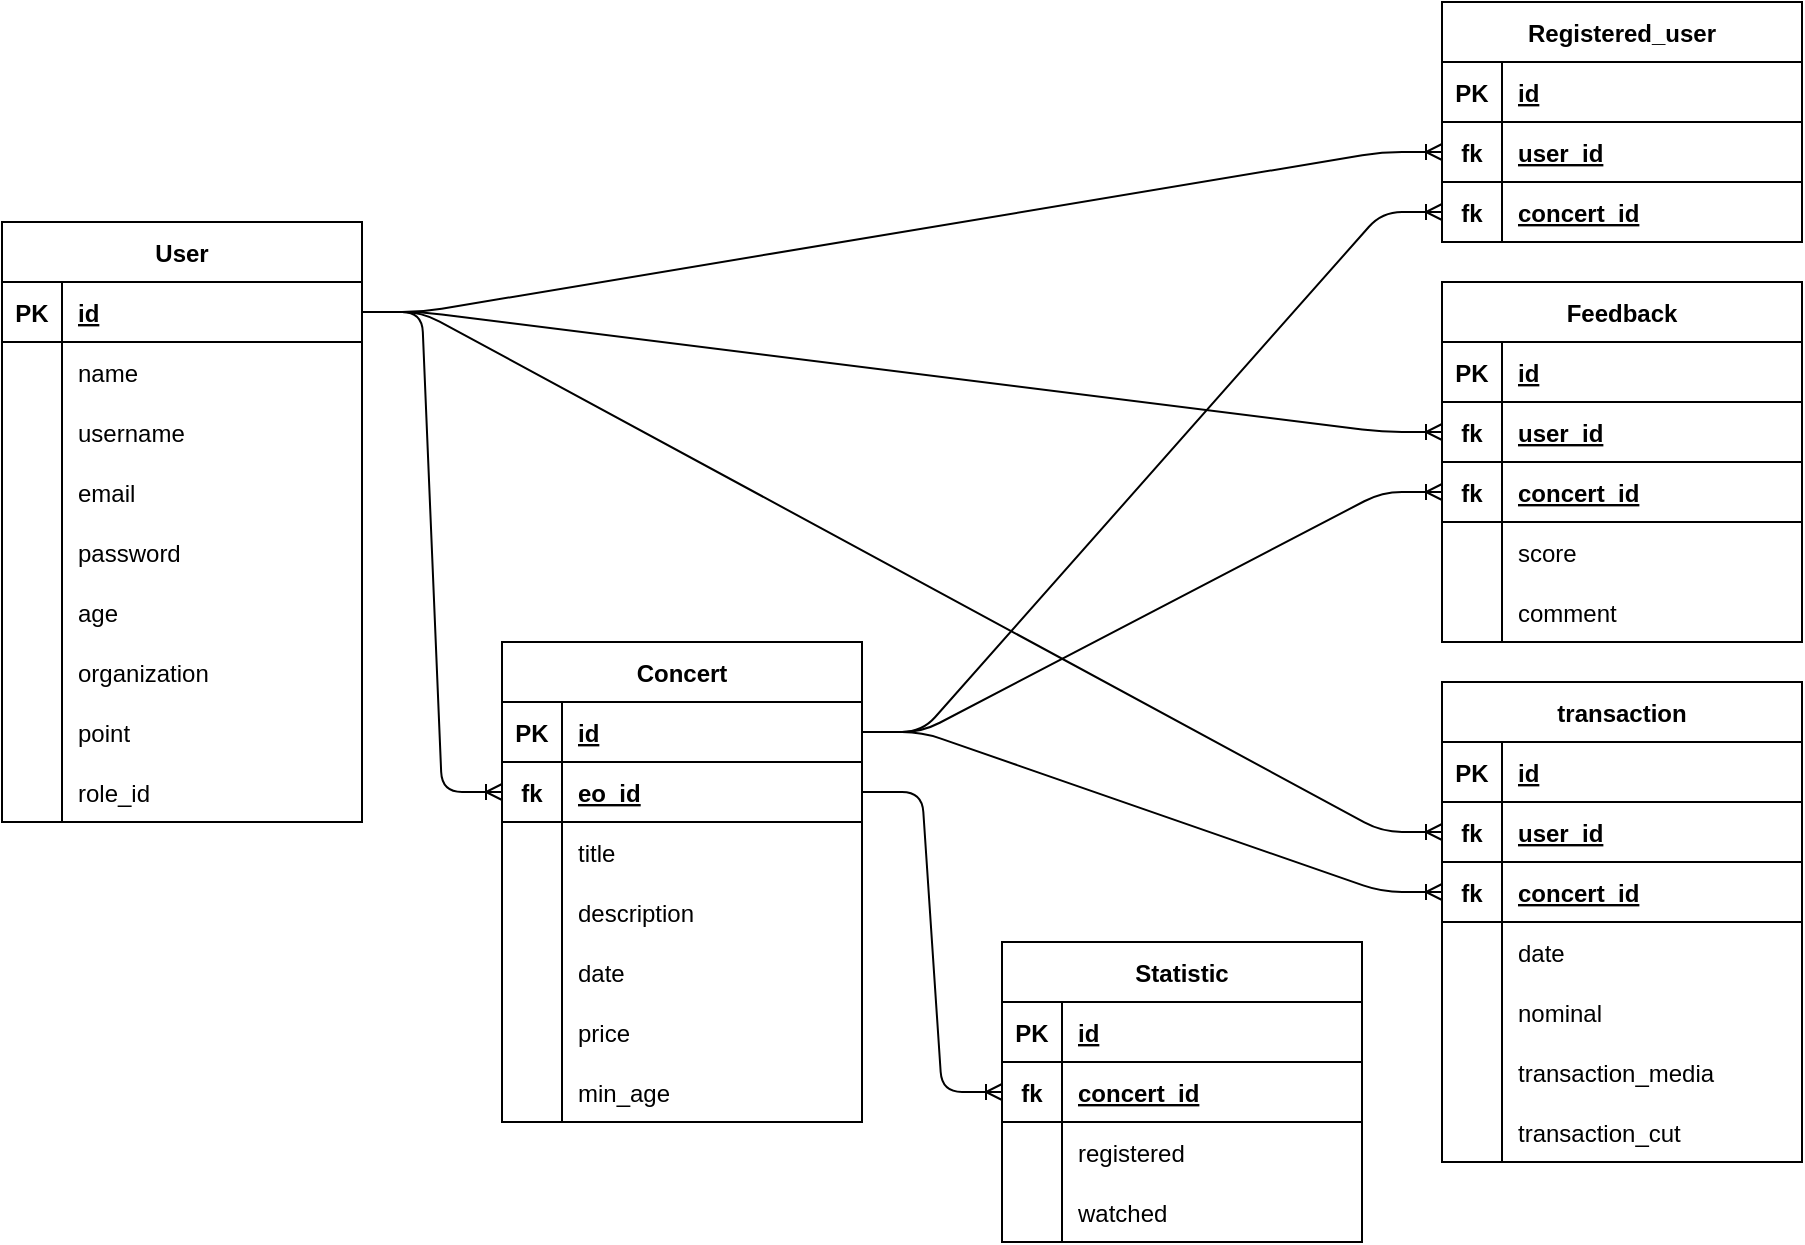 <mxfile version="13.7.9" type="device"><diagram id="289aoKU1SkO0a2Dhedqb" name="Page-1"><mxGraphModel dx="1021" dy="606" grid="1" gridSize="10" guides="1" tooltips="1" connect="1" arrows="1" fold="1" page="0" pageScale="1" pageWidth="850" pageHeight="1100" math="0" shadow="0"><root><mxCell id="0"/><mxCell id="1" parent="0"/><mxCell id="FfAV3dslwJQSL78X-hpX-55" style="edgeStyle=entityRelationEdgeStyle;orthogonalLoop=1;jettySize=auto;html=1;exitX=1;exitY=0.5;exitDx=0;exitDy=0;entryX=0;entryY=0.5;entryDx=0;entryDy=0;endArrow=ERoneToMany;fontSize=12;" parent="1" source="FfAV3dslwJQSL78X-hpX-2" target="FfAV3dslwJQSL78X-hpX-49" edge="1"><mxGeometry relative="1" as="geometry"/></mxCell><mxCell id="BCrbyeC83OzOymxAbKwZ-53" style="edgeStyle=entityRelationEdgeStyle;orthogonalLoop=1;jettySize=auto;html=1;exitX=1;exitY=0.5;exitDx=0;exitDy=0;entryX=0;entryY=0.5;entryDx=0;entryDy=0;endArrow=ERoneToMany;fontSize=12;" edge="1" parent="1" source="FfAV3dslwJQSL78X-hpX-28" target="BCrbyeC83OzOymxAbKwZ-49"><mxGeometry relative="1" as="geometry"/></mxCell><mxCell id="BCrbyeC83OzOymxAbKwZ-54" style="edgeStyle=entityRelationEdgeStyle;orthogonalLoop=1;jettySize=auto;html=1;exitX=1;exitY=0.5;exitDx=0;exitDy=0;entryX=0;entryY=0.5;entryDx=0;entryDy=0;endArrow=ERoneToMany;fontSize=12;" edge="1" parent="1" source="FfAV3dslwJQSL78X-hpX-2" target="BCrbyeC83OzOymxAbKwZ-40"><mxGeometry relative="1" as="geometry"/></mxCell><mxCell id="BCrbyeC83OzOymxAbKwZ-55" style="edgeStyle=entityRelationEdgeStyle;orthogonalLoop=1;jettySize=auto;html=1;exitX=1;exitY=0.5;exitDx=0;exitDy=0;entryX=0;entryY=0.5;entryDx=0;entryDy=0;endArrow=ERoneToMany;fontSize=12;" edge="1" parent="1" source="FfAV3dslwJQSL78X-hpX-49" target="BCrbyeC83OzOymxAbKwZ-1"><mxGeometry relative="1" as="geometry"/></mxCell><mxCell id="BCrbyeC83OzOymxAbKwZ-56" style="edgeStyle=entityRelationEdgeStyle;orthogonalLoop=1;jettySize=auto;html=1;exitX=1;exitY=0.5;exitDx=0;exitDy=0;entryX=0;entryY=0.5;entryDx=0;entryDy=0;endArrow=ERoneToMany;fontSize=12;" edge="1" parent="1" source="FfAV3dslwJQSL78X-hpX-28" target="BCrbyeC83OzOymxAbKwZ-24"><mxGeometry relative="1" as="geometry"/></mxCell><mxCell id="BCrbyeC83OzOymxAbKwZ-57" style="edgeStyle=entityRelationEdgeStyle;orthogonalLoop=1;jettySize=auto;html=1;exitX=1;exitY=0.5;exitDx=0;exitDy=0;entryX=0;entryY=0.5;entryDx=0;entryDy=0;endArrow=ERoneToMany;fontSize=12;" edge="1" parent="1" source="FfAV3dslwJQSL78X-hpX-2" target="BCrbyeC83OzOymxAbKwZ-33"><mxGeometry relative="1" as="geometry"/></mxCell><mxCell id="BCrbyeC83OzOymxAbKwZ-89" style="edgeStyle=entityRelationEdgeStyle;orthogonalLoop=1;jettySize=auto;html=1;exitX=1;exitY=0.5;exitDx=0;exitDy=0;entryX=0;entryY=0.5;entryDx=0;entryDy=0;endArrow=ERoneToMany;fontSize=12;" edge="1" parent="1" source="FfAV3dslwJQSL78X-hpX-2" target="BCrbyeC83OzOymxAbKwZ-68"><mxGeometry relative="1" as="geometry"/></mxCell><mxCell id="BCrbyeC83OzOymxAbKwZ-90" style="edgeStyle=entityRelationEdgeStyle;orthogonalLoop=1;jettySize=auto;html=1;exitX=1;exitY=0.5;exitDx=0;exitDy=0;entryX=0;entryY=0.5;entryDx=0;entryDy=0;endArrow=ERoneToMany;fontSize=12;" edge="1" parent="1" source="FfAV3dslwJQSL78X-hpX-28" target="BCrbyeC83OzOymxAbKwZ-86"><mxGeometry relative="1" as="geometry"/></mxCell><mxCell id="FfAV3dslwJQSL78X-hpX-1" value="User" style="shape=table;startSize=30;container=1;collapsible=1;childLayout=tableLayout;fixedRows=1;rowLines=0;fontStyle=1;align=center;resizeLast=1;" parent="1" vertex="1"><mxGeometry x="40" y="150" width="180" height="300" as="geometry"/></mxCell><mxCell id="FfAV3dslwJQSL78X-hpX-2" value="" style="shape=partialRectangle;collapsible=0;dropTarget=0;pointerEvents=0;fillColor=none;top=0;left=0;bottom=1;right=0;points=[[0,0.5],[1,0.5]];portConstraint=eastwest;" parent="FfAV3dslwJQSL78X-hpX-1" vertex="1"><mxGeometry y="30" width="180" height="30" as="geometry"/></mxCell><mxCell id="FfAV3dslwJQSL78X-hpX-3" value="PK" style="shape=partialRectangle;connectable=0;fillColor=none;top=0;left=0;bottom=0;right=0;fontStyle=1;overflow=hidden;" parent="FfAV3dslwJQSL78X-hpX-2" vertex="1"><mxGeometry width="30" height="30" as="geometry"/></mxCell><mxCell id="FfAV3dslwJQSL78X-hpX-4" value="id" style="shape=partialRectangle;connectable=0;fillColor=none;top=0;left=0;bottom=0;right=0;align=left;spacingLeft=6;fontStyle=5;overflow=hidden;" parent="FfAV3dslwJQSL78X-hpX-2" vertex="1"><mxGeometry x="30" width="150" height="30" as="geometry"/></mxCell><mxCell id="FfAV3dslwJQSL78X-hpX-5" value="" style="shape=partialRectangle;collapsible=0;dropTarget=0;pointerEvents=0;fillColor=none;top=0;left=0;bottom=0;right=0;points=[[0,0.5],[1,0.5]];portConstraint=eastwest;" parent="FfAV3dslwJQSL78X-hpX-1" vertex="1"><mxGeometry y="60" width="180" height="30" as="geometry"/></mxCell><mxCell id="FfAV3dslwJQSL78X-hpX-6" value="" style="shape=partialRectangle;connectable=0;fillColor=none;top=0;left=0;bottom=0;right=0;editable=1;overflow=hidden;" parent="FfAV3dslwJQSL78X-hpX-5" vertex="1"><mxGeometry width="30" height="30" as="geometry"/></mxCell><mxCell id="FfAV3dslwJQSL78X-hpX-7" value="name" style="shape=partialRectangle;connectable=0;fillColor=none;top=0;left=0;bottom=0;right=0;align=left;spacingLeft=6;overflow=hidden;" parent="FfAV3dslwJQSL78X-hpX-5" vertex="1"><mxGeometry x="30" width="150" height="30" as="geometry"/></mxCell><mxCell id="FfAV3dslwJQSL78X-hpX-15" value="" style="shape=partialRectangle;collapsible=0;dropTarget=0;pointerEvents=0;fillColor=none;top=0;left=0;bottom=0;right=0;points=[[0,0.5],[1,0.5]];portConstraint=eastwest;" parent="FfAV3dslwJQSL78X-hpX-1" vertex="1"><mxGeometry y="90" width="180" height="30" as="geometry"/></mxCell><mxCell id="FfAV3dslwJQSL78X-hpX-16" value="" style="shape=partialRectangle;connectable=0;fillColor=none;top=0;left=0;bottom=0;right=0;editable=1;overflow=hidden;" parent="FfAV3dslwJQSL78X-hpX-15" vertex="1"><mxGeometry width="30" height="30" as="geometry"/></mxCell><mxCell id="FfAV3dslwJQSL78X-hpX-17" value="username" style="shape=partialRectangle;connectable=0;fillColor=none;top=0;left=0;bottom=0;right=0;align=left;spacingLeft=6;overflow=hidden;" parent="FfAV3dslwJQSL78X-hpX-15" vertex="1"><mxGeometry x="30" width="150" height="30" as="geometry"/></mxCell><mxCell id="FfAV3dslwJQSL78X-hpX-18" value="" style="shape=partialRectangle;collapsible=0;dropTarget=0;pointerEvents=0;fillColor=none;top=0;left=0;bottom=0;right=0;points=[[0,0.5],[1,0.5]];portConstraint=eastwest;" parent="FfAV3dslwJQSL78X-hpX-1" vertex="1"><mxGeometry y="120" width="180" height="30" as="geometry"/></mxCell><mxCell id="FfAV3dslwJQSL78X-hpX-19" value="" style="shape=partialRectangle;connectable=0;fillColor=none;top=0;left=0;bottom=0;right=0;editable=1;overflow=hidden;" parent="FfAV3dslwJQSL78X-hpX-18" vertex="1"><mxGeometry width="30" height="30" as="geometry"/></mxCell><mxCell id="FfAV3dslwJQSL78X-hpX-20" value="email" style="shape=partialRectangle;connectable=0;fillColor=none;top=0;left=0;bottom=0;right=0;align=left;spacingLeft=6;overflow=hidden;" parent="FfAV3dslwJQSL78X-hpX-18" vertex="1"><mxGeometry x="30" width="150" height="30" as="geometry"/></mxCell><mxCell id="FfAV3dslwJQSL78X-hpX-21" value="" style="shape=partialRectangle;collapsible=0;dropTarget=0;pointerEvents=0;fillColor=none;top=0;left=0;bottom=0;right=0;points=[[0,0.5],[1,0.5]];portConstraint=eastwest;" parent="FfAV3dslwJQSL78X-hpX-1" vertex="1"><mxGeometry y="150" width="180" height="30" as="geometry"/></mxCell><mxCell id="FfAV3dslwJQSL78X-hpX-22" value="" style="shape=partialRectangle;connectable=0;fillColor=none;top=0;left=0;bottom=0;right=0;editable=1;overflow=hidden;" parent="FfAV3dslwJQSL78X-hpX-21" vertex="1"><mxGeometry width="30" height="30" as="geometry"/></mxCell><mxCell id="FfAV3dslwJQSL78X-hpX-23" value="password" style="shape=partialRectangle;connectable=0;fillColor=none;top=0;left=0;bottom=0;right=0;align=left;spacingLeft=6;overflow=hidden;" parent="FfAV3dslwJQSL78X-hpX-21" vertex="1"><mxGeometry x="30" width="150" height="30" as="geometry"/></mxCell><mxCell id="FfAV3dslwJQSL78X-hpX-24" value="" style="shape=partialRectangle;collapsible=0;dropTarget=0;pointerEvents=0;fillColor=none;top=0;left=0;bottom=0;right=0;points=[[0,0.5],[1,0.5]];portConstraint=eastwest;" parent="FfAV3dslwJQSL78X-hpX-1" vertex="1"><mxGeometry y="180" width="180" height="30" as="geometry"/></mxCell><mxCell id="FfAV3dslwJQSL78X-hpX-25" value="" style="shape=partialRectangle;connectable=0;fillColor=none;top=0;left=0;bottom=0;right=0;editable=1;overflow=hidden;" parent="FfAV3dslwJQSL78X-hpX-24" vertex="1"><mxGeometry width="30" height="30" as="geometry"/></mxCell><mxCell id="FfAV3dslwJQSL78X-hpX-26" value="age" style="shape=partialRectangle;connectable=0;fillColor=none;top=0;left=0;bottom=0;right=0;align=left;spacingLeft=6;overflow=hidden;" parent="FfAV3dslwJQSL78X-hpX-24" vertex="1"><mxGeometry x="30" width="150" height="30" as="geometry"/></mxCell><mxCell id="BCrbyeC83OzOymxAbKwZ-91" value="" style="shape=partialRectangle;collapsible=0;dropTarget=0;pointerEvents=0;fillColor=none;top=0;left=0;bottom=0;right=0;points=[[0,0.5],[1,0.5]];portConstraint=eastwest;" vertex="1" parent="FfAV3dslwJQSL78X-hpX-1"><mxGeometry y="210" width="180" height="30" as="geometry"/></mxCell><mxCell id="BCrbyeC83OzOymxAbKwZ-92" value="" style="shape=partialRectangle;connectable=0;fillColor=none;top=0;left=0;bottom=0;right=0;editable=1;overflow=hidden;" vertex="1" parent="BCrbyeC83OzOymxAbKwZ-91"><mxGeometry width="30" height="30" as="geometry"/></mxCell><mxCell id="BCrbyeC83OzOymxAbKwZ-93" value="organization" style="shape=partialRectangle;connectable=0;fillColor=none;top=0;left=0;bottom=0;right=0;align=left;spacingLeft=6;overflow=hidden;" vertex="1" parent="BCrbyeC83OzOymxAbKwZ-91"><mxGeometry x="30" width="150" height="30" as="geometry"/></mxCell><mxCell id="BCrbyeC83OzOymxAbKwZ-58" value="" style="shape=partialRectangle;collapsible=0;dropTarget=0;pointerEvents=0;fillColor=none;top=0;left=0;bottom=0;right=0;points=[[0,0.5],[1,0.5]];portConstraint=eastwest;" vertex="1" parent="FfAV3dslwJQSL78X-hpX-1"><mxGeometry y="240" width="180" height="30" as="geometry"/></mxCell><mxCell id="BCrbyeC83OzOymxAbKwZ-59" value="" style="shape=partialRectangle;connectable=0;fillColor=none;top=0;left=0;bottom=0;right=0;editable=1;overflow=hidden;" vertex="1" parent="BCrbyeC83OzOymxAbKwZ-58"><mxGeometry width="30" height="30" as="geometry"/></mxCell><mxCell id="BCrbyeC83OzOymxAbKwZ-60" value="point" style="shape=partialRectangle;connectable=0;fillColor=none;top=0;left=0;bottom=0;right=0;align=left;spacingLeft=6;overflow=hidden;" vertex="1" parent="BCrbyeC83OzOymxAbKwZ-58"><mxGeometry x="30" width="150" height="30" as="geometry"/></mxCell><mxCell id="FfAV3dslwJQSL78X-hpX-46" value="" style="shape=partialRectangle;collapsible=0;dropTarget=0;pointerEvents=0;fillColor=none;top=0;left=0;bottom=0;right=0;points=[[0,0.5],[1,0.5]];portConstraint=eastwest;" parent="FfAV3dslwJQSL78X-hpX-1" vertex="1"><mxGeometry y="270" width="180" height="30" as="geometry"/></mxCell><mxCell id="FfAV3dslwJQSL78X-hpX-47" value="" style="shape=partialRectangle;connectable=0;fillColor=none;top=0;left=0;bottom=0;right=0;editable=1;overflow=hidden;" parent="FfAV3dslwJQSL78X-hpX-46" vertex="1"><mxGeometry width="30" height="30" as="geometry"/></mxCell><mxCell id="FfAV3dslwJQSL78X-hpX-48" value="role_id" style="shape=partialRectangle;connectable=0;fillColor=none;top=0;left=0;bottom=0;right=0;align=left;spacingLeft=6;overflow=hidden;" parent="FfAV3dslwJQSL78X-hpX-46" vertex="1"><mxGeometry x="30" width="150" height="30" as="geometry"/></mxCell><mxCell id="FfAV3dslwJQSL78X-hpX-27" value="Concert" style="shape=table;startSize=30;container=1;collapsible=1;childLayout=tableLayout;fixedRows=1;rowLines=0;fontStyle=1;align=center;resizeLast=1;" parent="1" vertex="1"><mxGeometry x="290" y="360" width="180" height="240" as="geometry"/></mxCell><mxCell id="FfAV3dslwJQSL78X-hpX-28" value="" style="shape=partialRectangle;collapsible=0;dropTarget=0;pointerEvents=0;fillColor=none;top=0;left=0;bottom=1;right=0;points=[[0,0.5],[1,0.5]];portConstraint=eastwest;" parent="FfAV3dslwJQSL78X-hpX-27" vertex="1"><mxGeometry y="30" width="180" height="30" as="geometry"/></mxCell><mxCell id="FfAV3dslwJQSL78X-hpX-29" value="PK" style="shape=partialRectangle;connectable=0;fillColor=none;top=0;left=0;bottom=0;right=0;fontStyle=1;overflow=hidden;" parent="FfAV3dslwJQSL78X-hpX-28" vertex="1"><mxGeometry width="30" height="30" as="geometry"/></mxCell><mxCell id="FfAV3dslwJQSL78X-hpX-30" value="id" style="shape=partialRectangle;connectable=0;fillColor=none;top=0;left=0;bottom=0;right=0;align=left;spacingLeft=6;fontStyle=5;overflow=hidden;" parent="FfAV3dslwJQSL78X-hpX-28" vertex="1"><mxGeometry x="30" width="150" height="30" as="geometry"/></mxCell><mxCell id="FfAV3dslwJQSL78X-hpX-49" value="" style="shape=partialRectangle;collapsible=0;dropTarget=0;pointerEvents=0;fillColor=none;top=0;left=0;bottom=1;right=0;points=[[0,0.5],[1,0.5]];portConstraint=eastwest;" parent="FfAV3dslwJQSL78X-hpX-27" vertex="1"><mxGeometry y="60" width="180" height="30" as="geometry"/></mxCell><mxCell id="FfAV3dslwJQSL78X-hpX-50" value="fk" style="shape=partialRectangle;connectable=0;fillColor=none;top=0;left=0;bottom=0;right=0;fontStyle=1;overflow=hidden;" parent="FfAV3dslwJQSL78X-hpX-49" vertex="1"><mxGeometry width="30" height="30" as="geometry"/></mxCell><mxCell id="FfAV3dslwJQSL78X-hpX-51" value="eo_id" style="shape=partialRectangle;connectable=0;fillColor=none;top=0;left=0;bottom=0;right=0;align=left;spacingLeft=6;fontStyle=5;overflow=hidden;" parent="FfAV3dslwJQSL78X-hpX-49" vertex="1"><mxGeometry x="30" width="150" height="30" as="geometry"/></mxCell><mxCell id="FfAV3dslwJQSL78X-hpX-34" value="" style="shape=partialRectangle;collapsible=0;dropTarget=0;pointerEvents=0;fillColor=none;top=0;left=0;bottom=0;right=0;points=[[0,0.5],[1,0.5]];portConstraint=eastwest;" parent="FfAV3dslwJQSL78X-hpX-27" vertex="1"><mxGeometry y="90" width="180" height="30" as="geometry"/></mxCell><mxCell id="FfAV3dslwJQSL78X-hpX-35" value="" style="shape=partialRectangle;connectable=0;fillColor=none;top=0;left=0;bottom=0;right=0;editable=1;overflow=hidden;" parent="FfAV3dslwJQSL78X-hpX-34" vertex="1"><mxGeometry width="30" height="30" as="geometry"/></mxCell><mxCell id="FfAV3dslwJQSL78X-hpX-36" value="title" style="shape=partialRectangle;connectable=0;fillColor=none;top=0;left=0;bottom=0;right=0;align=left;spacingLeft=6;overflow=hidden;" parent="FfAV3dslwJQSL78X-hpX-34" vertex="1"><mxGeometry x="30" width="150" height="30" as="geometry"/></mxCell><mxCell id="FfAV3dslwJQSL78X-hpX-37" value="" style="shape=partialRectangle;collapsible=0;dropTarget=0;pointerEvents=0;fillColor=none;top=0;left=0;bottom=0;right=0;points=[[0,0.5],[1,0.5]];portConstraint=eastwest;" parent="FfAV3dslwJQSL78X-hpX-27" vertex="1"><mxGeometry y="120" width="180" height="30" as="geometry"/></mxCell><mxCell id="FfAV3dslwJQSL78X-hpX-38" value="" style="shape=partialRectangle;connectable=0;fillColor=none;top=0;left=0;bottom=0;right=0;editable=1;overflow=hidden;" parent="FfAV3dslwJQSL78X-hpX-37" vertex="1"><mxGeometry width="30" height="30" as="geometry"/></mxCell><mxCell id="FfAV3dslwJQSL78X-hpX-39" value="description" style="shape=partialRectangle;connectable=0;fillColor=none;top=0;left=0;bottom=0;right=0;align=left;spacingLeft=6;overflow=hidden;" parent="FfAV3dslwJQSL78X-hpX-37" vertex="1"><mxGeometry x="30" width="150" height="30" as="geometry"/></mxCell><mxCell id="FfAV3dslwJQSL78X-hpX-43" value="" style="shape=partialRectangle;collapsible=0;dropTarget=0;pointerEvents=0;fillColor=none;top=0;left=0;bottom=0;right=0;points=[[0,0.5],[1,0.5]];portConstraint=eastwest;" parent="FfAV3dslwJQSL78X-hpX-27" vertex="1"><mxGeometry y="150" width="180" height="30" as="geometry"/></mxCell><mxCell id="FfAV3dslwJQSL78X-hpX-44" value="" style="shape=partialRectangle;connectable=0;fillColor=none;top=0;left=0;bottom=0;right=0;editable=1;overflow=hidden;" parent="FfAV3dslwJQSL78X-hpX-43" vertex="1"><mxGeometry width="30" height="30" as="geometry"/></mxCell><mxCell id="FfAV3dslwJQSL78X-hpX-45" value="date" style="shape=partialRectangle;connectable=0;fillColor=none;top=0;left=0;bottom=0;right=0;align=left;spacingLeft=6;overflow=hidden;" parent="FfAV3dslwJQSL78X-hpX-43" vertex="1"><mxGeometry x="30" width="150" height="30" as="geometry"/></mxCell><mxCell id="FfAV3dslwJQSL78X-hpX-52" value="" style="shape=partialRectangle;collapsible=0;dropTarget=0;pointerEvents=0;fillColor=none;top=0;left=0;bottom=0;right=0;points=[[0,0.5],[1,0.5]];portConstraint=eastwest;" parent="FfAV3dslwJQSL78X-hpX-27" vertex="1"><mxGeometry y="180" width="180" height="30" as="geometry"/></mxCell><mxCell id="FfAV3dslwJQSL78X-hpX-53" value="" style="shape=partialRectangle;connectable=0;fillColor=none;top=0;left=0;bottom=0;right=0;editable=1;overflow=hidden;" parent="FfAV3dslwJQSL78X-hpX-52" vertex="1"><mxGeometry width="30" height="30" as="geometry"/></mxCell><mxCell id="FfAV3dslwJQSL78X-hpX-54" value="price" style="shape=partialRectangle;connectable=0;fillColor=none;top=0;left=0;bottom=0;right=0;align=left;spacingLeft=6;overflow=hidden;" parent="FfAV3dslwJQSL78X-hpX-52" vertex="1"><mxGeometry x="30" width="150" height="30" as="geometry"/></mxCell><mxCell id="BCrbyeC83OzOymxAbKwZ-61" value="" style="shape=partialRectangle;collapsible=0;dropTarget=0;pointerEvents=0;fillColor=none;top=0;left=0;bottom=0;right=0;points=[[0,0.5],[1,0.5]];portConstraint=eastwest;" vertex="1" parent="FfAV3dslwJQSL78X-hpX-27"><mxGeometry y="210" width="180" height="30" as="geometry"/></mxCell><mxCell id="BCrbyeC83OzOymxAbKwZ-62" value="" style="shape=partialRectangle;connectable=0;fillColor=none;top=0;left=0;bottom=0;right=0;editable=1;overflow=hidden;" vertex="1" parent="BCrbyeC83OzOymxAbKwZ-61"><mxGeometry width="30" height="30" as="geometry"/></mxCell><mxCell id="BCrbyeC83OzOymxAbKwZ-63" value="min_age" style="shape=partialRectangle;connectable=0;fillColor=none;top=0;left=0;bottom=0;right=0;align=left;spacingLeft=6;overflow=hidden;" vertex="1" parent="BCrbyeC83OzOymxAbKwZ-61"><mxGeometry x="30" width="150" height="30" as="geometry"/></mxCell><mxCell id="BCrbyeC83OzOymxAbKwZ-1" value="Statistic" style="shape=table;startSize=30;container=1;collapsible=1;childLayout=tableLayout;fixedRows=1;rowLines=0;fontStyle=1;align=center;resizeLast=1;" vertex="1" parent="1"><mxGeometry x="540" y="510" width="180" height="150" as="geometry"/></mxCell><mxCell id="BCrbyeC83OzOymxAbKwZ-2" value="" style="shape=partialRectangle;collapsible=0;dropTarget=0;pointerEvents=0;fillColor=none;top=0;left=0;bottom=1;right=0;points=[[0,0.5],[1,0.5]];portConstraint=eastwest;" vertex="1" parent="BCrbyeC83OzOymxAbKwZ-1"><mxGeometry y="30" width="180" height="30" as="geometry"/></mxCell><mxCell id="BCrbyeC83OzOymxAbKwZ-3" value="PK" style="shape=partialRectangle;connectable=0;fillColor=none;top=0;left=0;bottom=0;right=0;fontStyle=1;overflow=hidden;" vertex="1" parent="BCrbyeC83OzOymxAbKwZ-2"><mxGeometry width="30" height="30" as="geometry"/></mxCell><mxCell id="BCrbyeC83OzOymxAbKwZ-4" value="id" style="shape=partialRectangle;connectable=0;fillColor=none;top=0;left=0;bottom=0;right=0;align=left;spacingLeft=6;fontStyle=5;overflow=hidden;" vertex="1" parent="BCrbyeC83OzOymxAbKwZ-2"><mxGeometry x="30" width="150" height="30" as="geometry"/></mxCell><mxCell id="BCrbyeC83OzOymxAbKwZ-5" value="" style="shape=partialRectangle;collapsible=0;dropTarget=0;pointerEvents=0;fillColor=none;top=0;left=0;bottom=1;right=0;points=[[0,0.5],[1,0.5]];portConstraint=eastwest;" vertex="1" parent="BCrbyeC83OzOymxAbKwZ-1"><mxGeometry y="60" width="180" height="30" as="geometry"/></mxCell><mxCell id="BCrbyeC83OzOymxAbKwZ-6" value="fk" style="shape=partialRectangle;connectable=0;fillColor=none;top=0;left=0;bottom=0;right=0;fontStyle=1;overflow=hidden;" vertex="1" parent="BCrbyeC83OzOymxAbKwZ-5"><mxGeometry width="30" height="30" as="geometry"/></mxCell><mxCell id="BCrbyeC83OzOymxAbKwZ-7" value="concert_id" style="shape=partialRectangle;connectable=0;fillColor=none;top=0;left=0;bottom=0;right=0;align=left;spacingLeft=6;fontStyle=5;overflow=hidden;" vertex="1" parent="BCrbyeC83OzOymxAbKwZ-5"><mxGeometry x="30" width="150" height="30" as="geometry"/></mxCell><mxCell id="BCrbyeC83OzOymxAbKwZ-8" value="" style="shape=partialRectangle;collapsible=0;dropTarget=0;pointerEvents=0;fillColor=none;top=0;left=0;bottom=0;right=0;points=[[0,0.5],[1,0.5]];portConstraint=eastwest;" vertex="1" parent="BCrbyeC83OzOymxAbKwZ-1"><mxGeometry y="90" width="180" height="30" as="geometry"/></mxCell><mxCell id="BCrbyeC83OzOymxAbKwZ-9" value="" style="shape=partialRectangle;connectable=0;fillColor=none;top=0;left=0;bottom=0;right=0;editable=1;overflow=hidden;" vertex="1" parent="BCrbyeC83OzOymxAbKwZ-8"><mxGeometry width="30" height="30" as="geometry"/></mxCell><mxCell id="BCrbyeC83OzOymxAbKwZ-10" value="registered" style="shape=partialRectangle;connectable=0;fillColor=none;top=0;left=0;bottom=0;right=0;align=left;spacingLeft=6;overflow=hidden;" vertex="1" parent="BCrbyeC83OzOymxAbKwZ-8"><mxGeometry x="30" width="150" height="30" as="geometry"/></mxCell><mxCell id="BCrbyeC83OzOymxAbKwZ-11" value="" style="shape=partialRectangle;collapsible=0;dropTarget=0;pointerEvents=0;fillColor=none;top=0;left=0;bottom=0;right=0;points=[[0,0.5],[1,0.5]];portConstraint=eastwest;" vertex="1" parent="BCrbyeC83OzOymxAbKwZ-1"><mxGeometry y="120" width="180" height="30" as="geometry"/></mxCell><mxCell id="BCrbyeC83OzOymxAbKwZ-12" value="" style="shape=partialRectangle;connectable=0;fillColor=none;top=0;left=0;bottom=0;right=0;editable=1;overflow=hidden;" vertex="1" parent="BCrbyeC83OzOymxAbKwZ-11"><mxGeometry width="30" height="30" as="geometry"/></mxCell><mxCell id="BCrbyeC83OzOymxAbKwZ-13" value="watched" style="shape=partialRectangle;connectable=0;fillColor=none;top=0;left=0;bottom=0;right=0;align=left;spacingLeft=6;overflow=hidden;" vertex="1" parent="BCrbyeC83OzOymxAbKwZ-11"><mxGeometry x="30" width="150" height="30" as="geometry"/></mxCell><mxCell id="BCrbyeC83OzOymxAbKwZ-64" value="transaction" style="shape=table;startSize=30;container=1;collapsible=1;childLayout=tableLayout;fixedRows=1;rowLines=0;fontStyle=1;align=center;resizeLast=1;" vertex="1" parent="1"><mxGeometry x="760" y="380" width="180" height="240" as="geometry"/></mxCell><mxCell id="BCrbyeC83OzOymxAbKwZ-65" value="" style="shape=partialRectangle;collapsible=0;dropTarget=0;pointerEvents=0;fillColor=none;top=0;left=0;bottom=1;right=0;points=[[0,0.5],[1,0.5]];portConstraint=eastwest;" vertex="1" parent="BCrbyeC83OzOymxAbKwZ-64"><mxGeometry y="30" width="180" height="30" as="geometry"/></mxCell><mxCell id="BCrbyeC83OzOymxAbKwZ-66" value="PK" style="shape=partialRectangle;connectable=0;fillColor=none;top=0;left=0;bottom=0;right=0;fontStyle=1;overflow=hidden;" vertex="1" parent="BCrbyeC83OzOymxAbKwZ-65"><mxGeometry width="30" height="30" as="geometry"/></mxCell><mxCell id="BCrbyeC83OzOymxAbKwZ-67" value="id" style="shape=partialRectangle;connectable=0;fillColor=none;top=0;left=0;bottom=0;right=0;align=left;spacingLeft=6;fontStyle=5;overflow=hidden;" vertex="1" parent="BCrbyeC83OzOymxAbKwZ-65"><mxGeometry x="30" width="150" height="30" as="geometry"/></mxCell><mxCell id="BCrbyeC83OzOymxAbKwZ-68" value="" style="shape=partialRectangle;collapsible=0;dropTarget=0;pointerEvents=0;fillColor=none;top=0;left=0;bottom=1;right=0;points=[[0,0.5],[1,0.5]];portConstraint=eastwest;" vertex="1" parent="BCrbyeC83OzOymxAbKwZ-64"><mxGeometry y="60" width="180" height="30" as="geometry"/></mxCell><mxCell id="BCrbyeC83OzOymxAbKwZ-69" value="fk" style="shape=partialRectangle;connectable=0;fillColor=none;top=0;left=0;bottom=0;right=0;fontStyle=1;overflow=hidden;" vertex="1" parent="BCrbyeC83OzOymxAbKwZ-68"><mxGeometry width="30" height="30" as="geometry"/></mxCell><mxCell id="BCrbyeC83OzOymxAbKwZ-70" value="user_id" style="shape=partialRectangle;connectable=0;fillColor=none;top=0;left=0;bottom=0;right=0;align=left;spacingLeft=6;fontStyle=5;overflow=hidden;" vertex="1" parent="BCrbyeC83OzOymxAbKwZ-68"><mxGeometry x="30" width="150" height="30" as="geometry"/></mxCell><mxCell id="BCrbyeC83OzOymxAbKwZ-86" value="" style="shape=partialRectangle;collapsible=0;dropTarget=0;pointerEvents=0;fillColor=none;top=0;left=0;bottom=1;right=0;points=[[0,0.5],[1,0.5]];portConstraint=eastwest;" vertex="1" parent="BCrbyeC83OzOymxAbKwZ-64"><mxGeometry y="90" width="180" height="30" as="geometry"/></mxCell><mxCell id="BCrbyeC83OzOymxAbKwZ-87" value="fk" style="shape=partialRectangle;connectable=0;fillColor=none;top=0;left=0;bottom=0;right=0;fontStyle=1;overflow=hidden;" vertex="1" parent="BCrbyeC83OzOymxAbKwZ-86"><mxGeometry width="30" height="30" as="geometry"/></mxCell><mxCell id="BCrbyeC83OzOymxAbKwZ-88" value="concert_id" style="shape=partialRectangle;connectable=0;fillColor=none;top=0;left=0;bottom=0;right=0;align=left;spacingLeft=6;fontStyle=5;overflow=hidden;" vertex="1" parent="BCrbyeC83OzOymxAbKwZ-86"><mxGeometry x="30" width="150" height="30" as="geometry"/></mxCell><mxCell id="BCrbyeC83OzOymxAbKwZ-71" value="" style="shape=partialRectangle;collapsible=0;dropTarget=0;pointerEvents=0;fillColor=none;top=0;left=0;bottom=0;right=0;points=[[0,0.5],[1,0.5]];portConstraint=eastwest;" vertex="1" parent="BCrbyeC83OzOymxAbKwZ-64"><mxGeometry y="120" width="180" height="30" as="geometry"/></mxCell><mxCell id="BCrbyeC83OzOymxAbKwZ-72" value="" style="shape=partialRectangle;connectable=0;fillColor=none;top=0;left=0;bottom=0;right=0;editable=1;overflow=hidden;" vertex="1" parent="BCrbyeC83OzOymxAbKwZ-71"><mxGeometry width="30" height="30" as="geometry"/></mxCell><mxCell id="BCrbyeC83OzOymxAbKwZ-73" value="date" style="shape=partialRectangle;connectable=0;fillColor=none;top=0;left=0;bottom=0;right=0;align=left;spacingLeft=6;overflow=hidden;" vertex="1" parent="BCrbyeC83OzOymxAbKwZ-71"><mxGeometry x="30" width="150" height="30" as="geometry"/></mxCell><mxCell id="BCrbyeC83OzOymxAbKwZ-74" value="" style="shape=partialRectangle;collapsible=0;dropTarget=0;pointerEvents=0;fillColor=none;top=0;left=0;bottom=0;right=0;points=[[0,0.5],[1,0.5]];portConstraint=eastwest;" vertex="1" parent="BCrbyeC83OzOymxAbKwZ-64"><mxGeometry y="150" width="180" height="30" as="geometry"/></mxCell><mxCell id="BCrbyeC83OzOymxAbKwZ-75" value="" style="shape=partialRectangle;connectable=0;fillColor=none;top=0;left=0;bottom=0;right=0;editable=1;overflow=hidden;" vertex="1" parent="BCrbyeC83OzOymxAbKwZ-74"><mxGeometry width="30" height="30" as="geometry"/></mxCell><mxCell id="BCrbyeC83OzOymxAbKwZ-76" value="nominal" style="shape=partialRectangle;connectable=0;fillColor=none;top=0;left=0;bottom=0;right=0;align=left;spacingLeft=6;overflow=hidden;" vertex="1" parent="BCrbyeC83OzOymxAbKwZ-74"><mxGeometry x="30" width="150" height="30" as="geometry"/></mxCell><mxCell id="BCrbyeC83OzOymxAbKwZ-77" value="" style="shape=partialRectangle;collapsible=0;dropTarget=0;pointerEvents=0;fillColor=none;top=0;left=0;bottom=0;right=0;points=[[0,0.5],[1,0.5]];portConstraint=eastwest;" vertex="1" parent="BCrbyeC83OzOymxAbKwZ-64"><mxGeometry y="180" width="180" height="30" as="geometry"/></mxCell><mxCell id="BCrbyeC83OzOymxAbKwZ-78" value="" style="shape=partialRectangle;connectable=0;fillColor=none;top=0;left=0;bottom=0;right=0;editable=1;overflow=hidden;" vertex="1" parent="BCrbyeC83OzOymxAbKwZ-77"><mxGeometry width="30" height="30" as="geometry"/></mxCell><mxCell id="BCrbyeC83OzOymxAbKwZ-79" value="transaction_media" style="shape=partialRectangle;connectable=0;fillColor=none;top=0;left=0;bottom=0;right=0;align=left;spacingLeft=6;overflow=hidden;" vertex="1" parent="BCrbyeC83OzOymxAbKwZ-77"><mxGeometry x="30" width="150" height="30" as="geometry"/></mxCell><mxCell id="BCrbyeC83OzOymxAbKwZ-80" value="" style="shape=partialRectangle;collapsible=0;dropTarget=0;pointerEvents=0;fillColor=none;top=0;left=0;bottom=0;right=0;points=[[0,0.5],[1,0.5]];portConstraint=eastwest;" vertex="1" parent="BCrbyeC83OzOymxAbKwZ-64"><mxGeometry y="210" width="180" height="30" as="geometry"/></mxCell><mxCell id="BCrbyeC83OzOymxAbKwZ-81" value="" style="shape=partialRectangle;connectable=0;fillColor=none;top=0;left=0;bottom=0;right=0;editable=1;overflow=hidden;" vertex="1" parent="BCrbyeC83OzOymxAbKwZ-80"><mxGeometry width="30" height="30" as="geometry"/></mxCell><mxCell id="BCrbyeC83OzOymxAbKwZ-82" value="transaction_cut" style="shape=partialRectangle;connectable=0;fillColor=none;top=0;left=0;bottom=0;right=0;align=left;spacingLeft=6;overflow=hidden;" vertex="1" parent="BCrbyeC83OzOymxAbKwZ-80"><mxGeometry x="30" width="150" height="30" as="geometry"/></mxCell><mxCell id="BCrbyeC83OzOymxAbKwZ-36" value="Registered_user" style="shape=table;startSize=30;container=1;collapsible=1;childLayout=tableLayout;fixedRows=1;rowLines=0;fontStyle=1;align=center;resizeLast=1;" vertex="1" parent="1"><mxGeometry x="760" y="40" width="180" height="120" as="geometry"/></mxCell><mxCell id="BCrbyeC83OzOymxAbKwZ-37" value="" style="shape=partialRectangle;collapsible=0;dropTarget=0;pointerEvents=0;fillColor=none;top=0;left=0;bottom=1;right=0;points=[[0,0.5],[1,0.5]];portConstraint=eastwest;" vertex="1" parent="BCrbyeC83OzOymxAbKwZ-36"><mxGeometry y="30" width="180" height="30" as="geometry"/></mxCell><mxCell id="BCrbyeC83OzOymxAbKwZ-38" value="PK" style="shape=partialRectangle;connectable=0;fillColor=none;top=0;left=0;bottom=0;right=0;fontStyle=1;overflow=hidden;" vertex="1" parent="BCrbyeC83OzOymxAbKwZ-37"><mxGeometry width="30" height="30" as="geometry"/></mxCell><mxCell id="BCrbyeC83OzOymxAbKwZ-39" value="id" style="shape=partialRectangle;connectable=0;fillColor=none;top=0;left=0;bottom=0;right=0;align=left;spacingLeft=6;fontStyle=5;overflow=hidden;" vertex="1" parent="BCrbyeC83OzOymxAbKwZ-37"><mxGeometry x="30" width="150" height="30" as="geometry"/></mxCell><mxCell id="BCrbyeC83OzOymxAbKwZ-40" value="" style="shape=partialRectangle;collapsible=0;dropTarget=0;pointerEvents=0;fillColor=none;top=0;left=0;bottom=1;right=0;points=[[0,0.5],[1,0.5]];portConstraint=eastwest;" vertex="1" parent="BCrbyeC83OzOymxAbKwZ-36"><mxGeometry y="60" width="180" height="30" as="geometry"/></mxCell><mxCell id="BCrbyeC83OzOymxAbKwZ-41" value="fk" style="shape=partialRectangle;connectable=0;fillColor=none;top=0;left=0;bottom=0;right=0;fontStyle=1;overflow=hidden;" vertex="1" parent="BCrbyeC83OzOymxAbKwZ-40"><mxGeometry width="30" height="30" as="geometry"/></mxCell><mxCell id="BCrbyeC83OzOymxAbKwZ-42" value="user_id" style="shape=partialRectangle;connectable=0;fillColor=none;top=0;left=0;bottom=0;right=0;align=left;spacingLeft=6;fontStyle=5;overflow=hidden;" vertex="1" parent="BCrbyeC83OzOymxAbKwZ-40"><mxGeometry x="30" width="150" height="30" as="geometry"/></mxCell><mxCell id="BCrbyeC83OzOymxAbKwZ-49" value="" style="shape=partialRectangle;collapsible=0;dropTarget=0;pointerEvents=0;fillColor=none;top=0;left=0;bottom=1;right=0;points=[[0,0.5],[1,0.5]];portConstraint=eastwest;" vertex="1" parent="BCrbyeC83OzOymxAbKwZ-36"><mxGeometry y="90" width="180" height="30" as="geometry"/></mxCell><mxCell id="BCrbyeC83OzOymxAbKwZ-50" value="fk" style="shape=partialRectangle;connectable=0;fillColor=none;top=0;left=0;bottom=0;right=0;fontStyle=1;overflow=hidden;" vertex="1" parent="BCrbyeC83OzOymxAbKwZ-49"><mxGeometry width="30" height="30" as="geometry"/></mxCell><mxCell id="BCrbyeC83OzOymxAbKwZ-51" value="concert_id" style="shape=partialRectangle;connectable=0;fillColor=none;top=0;left=0;bottom=0;right=0;align=left;spacingLeft=6;fontStyle=5;overflow=hidden;" vertex="1" parent="BCrbyeC83OzOymxAbKwZ-49"><mxGeometry x="30" width="150" height="30" as="geometry"/></mxCell><mxCell id="BCrbyeC83OzOymxAbKwZ-20" value="Feedback" style="shape=table;startSize=30;container=1;collapsible=1;childLayout=tableLayout;fixedRows=1;rowLines=0;fontStyle=1;align=center;resizeLast=1;" vertex="1" parent="1"><mxGeometry x="760" y="180" width="180" height="180" as="geometry"/></mxCell><mxCell id="BCrbyeC83OzOymxAbKwZ-21" value="" style="shape=partialRectangle;collapsible=0;dropTarget=0;pointerEvents=0;fillColor=none;top=0;left=0;bottom=1;right=0;points=[[0,0.5],[1,0.5]];portConstraint=eastwest;" vertex="1" parent="BCrbyeC83OzOymxAbKwZ-20"><mxGeometry y="30" width="180" height="30" as="geometry"/></mxCell><mxCell id="BCrbyeC83OzOymxAbKwZ-22" value="PK" style="shape=partialRectangle;connectable=0;fillColor=none;top=0;left=0;bottom=0;right=0;fontStyle=1;overflow=hidden;" vertex="1" parent="BCrbyeC83OzOymxAbKwZ-21"><mxGeometry width="30" height="30" as="geometry"/></mxCell><mxCell id="BCrbyeC83OzOymxAbKwZ-23" value="id" style="shape=partialRectangle;connectable=0;fillColor=none;top=0;left=0;bottom=0;right=0;align=left;spacingLeft=6;fontStyle=5;overflow=hidden;" vertex="1" parent="BCrbyeC83OzOymxAbKwZ-21"><mxGeometry x="30" width="150" height="30" as="geometry"/></mxCell><mxCell id="BCrbyeC83OzOymxAbKwZ-33" value="" style="shape=partialRectangle;collapsible=0;dropTarget=0;pointerEvents=0;fillColor=none;top=0;left=0;bottom=1;right=0;points=[[0,0.5],[1,0.5]];portConstraint=eastwest;" vertex="1" parent="BCrbyeC83OzOymxAbKwZ-20"><mxGeometry y="60" width="180" height="30" as="geometry"/></mxCell><mxCell id="BCrbyeC83OzOymxAbKwZ-34" value="fk" style="shape=partialRectangle;connectable=0;fillColor=none;top=0;left=0;bottom=0;right=0;fontStyle=1;overflow=hidden;" vertex="1" parent="BCrbyeC83OzOymxAbKwZ-33"><mxGeometry width="30" height="30" as="geometry"/></mxCell><mxCell id="BCrbyeC83OzOymxAbKwZ-35" value="user_id" style="shape=partialRectangle;connectable=0;fillColor=none;top=0;left=0;bottom=0;right=0;align=left;spacingLeft=6;fontStyle=5;overflow=hidden;" vertex="1" parent="BCrbyeC83OzOymxAbKwZ-33"><mxGeometry x="30" width="150" height="30" as="geometry"/></mxCell><mxCell id="BCrbyeC83OzOymxAbKwZ-24" value="" style="shape=partialRectangle;collapsible=0;dropTarget=0;pointerEvents=0;fillColor=none;top=0;left=0;bottom=1;right=0;points=[[0,0.5],[1,0.5]];portConstraint=eastwest;" vertex="1" parent="BCrbyeC83OzOymxAbKwZ-20"><mxGeometry y="90" width="180" height="30" as="geometry"/></mxCell><mxCell id="BCrbyeC83OzOymxAbKwZ-25" value="fk" style="shape=partialRectangle;connectable=0;fillColor=none;top=0;left=0;bottom=0;right=0;fontStyle=1;overflow=hidden;" vertex="1" parent="BCrbyeC83OzOymxAbKwZ-24"><mxGeometry width="30" height="30" as="geometry"/></mxCell><mxCell id="BCrbyeC83OzOymxAbKwZ-26" value="concert_id" style="shape=partialRectangle;connectable=0;fillColor=none;top=0;left=0;bottom=0;right=0;align=left;spacingLeft=6;fontStyle=5;overflow=hidden;" vertex="1" parent="BCrbyeC83OzOymxAbKwZ-24"><mxGeometry x="30" width="150" height="30" as="geometry"/></mxCell><mxCell id="BCrbyeC83OzOymxAbKwZ-27" value="" style="shape=partialRectangle;collapsible=0;dropTarget=0;pointerEvents=0;fillColor=none;top=0;left=0;bottom=0;right=0;points=[[0,0.5],[1,0.5]];portConstraint=eastwest;" vertex="1" parent="BCrbyeC83OzOymxAbKwZ-20"><mxGeometry y="120" width="180" height="30" as="geometry"/></mxCell><mxCell id="BCrbyeC83OzOymxAbKwZ-28" value="" style="shape=partialRectangle;connectable=0;fillColor=none;top=0;left=0;bottom=0;right=0;editable=1;overflow=hidden;" vertex="1" parent="BCrbyeC83OzOymxAbKwZ-27"><mxGeometry width="30" height="30" as="geometry"/></mxCell><mxCell id="BCrbyeC83OzOymxAbKwZ-29" value="score" style="shape=partialRectangle;connectable=0;fillColor=none;top=0;left=0;bottom=0;right=0;align=left;spacingLeft=6;overflow=hidden;" vertex="1" parent="BCrbyeC83OzOymxAbKwZ-27"><mxGeometry x="30" width="150" height="30" as="geometry"/></mxCell><mxCell id="BCrbyeC83OzOymxAbKwZ-30" value="" style="shape=partialRectangle;collapsible=0;dropTarget=0;pointerEvents=0;fillColor=none;top=0;left=0;bottom=0;right=0;points=[[0,0.5],[1,0.5]];portConstraint=eastwest;" vertex="1" parent="BCrbyeC83OzOymxAbKwZ-20"><mxGeometry y="150" width="180" height="30" as="geometry"/></mxCell><mxCell id="BCrbyeC83OzOymxAbKwZ-31" value="" style="shape=partialRectangle;connectable=0;fillColor=none;top=0;left=0;bottom=0;right=0;editable=1;overflow=hidden;" vertex="1" parent="BCrbyeC83OzOymxAbKwZ-30"><mxGeometry width="30" height="30" as="geometry"/></mxCell><mxCell id="BCrbyeC83OzOymxAbKwZ-32" value="comment" style="shape=partialRectangle;connectable=0;fillColor=none;top=0;left=0;bottom=0;right=0;align=left;spacingLeft=6;overflow=hidden;" vertex="1" parent="BCrbyeC83OzOymxAbKwZ-30"><mxGeometry x="30" width="150" height="30" as="geometry"/></mxCell></root></mxGraphModel></diagram></mxfile>
